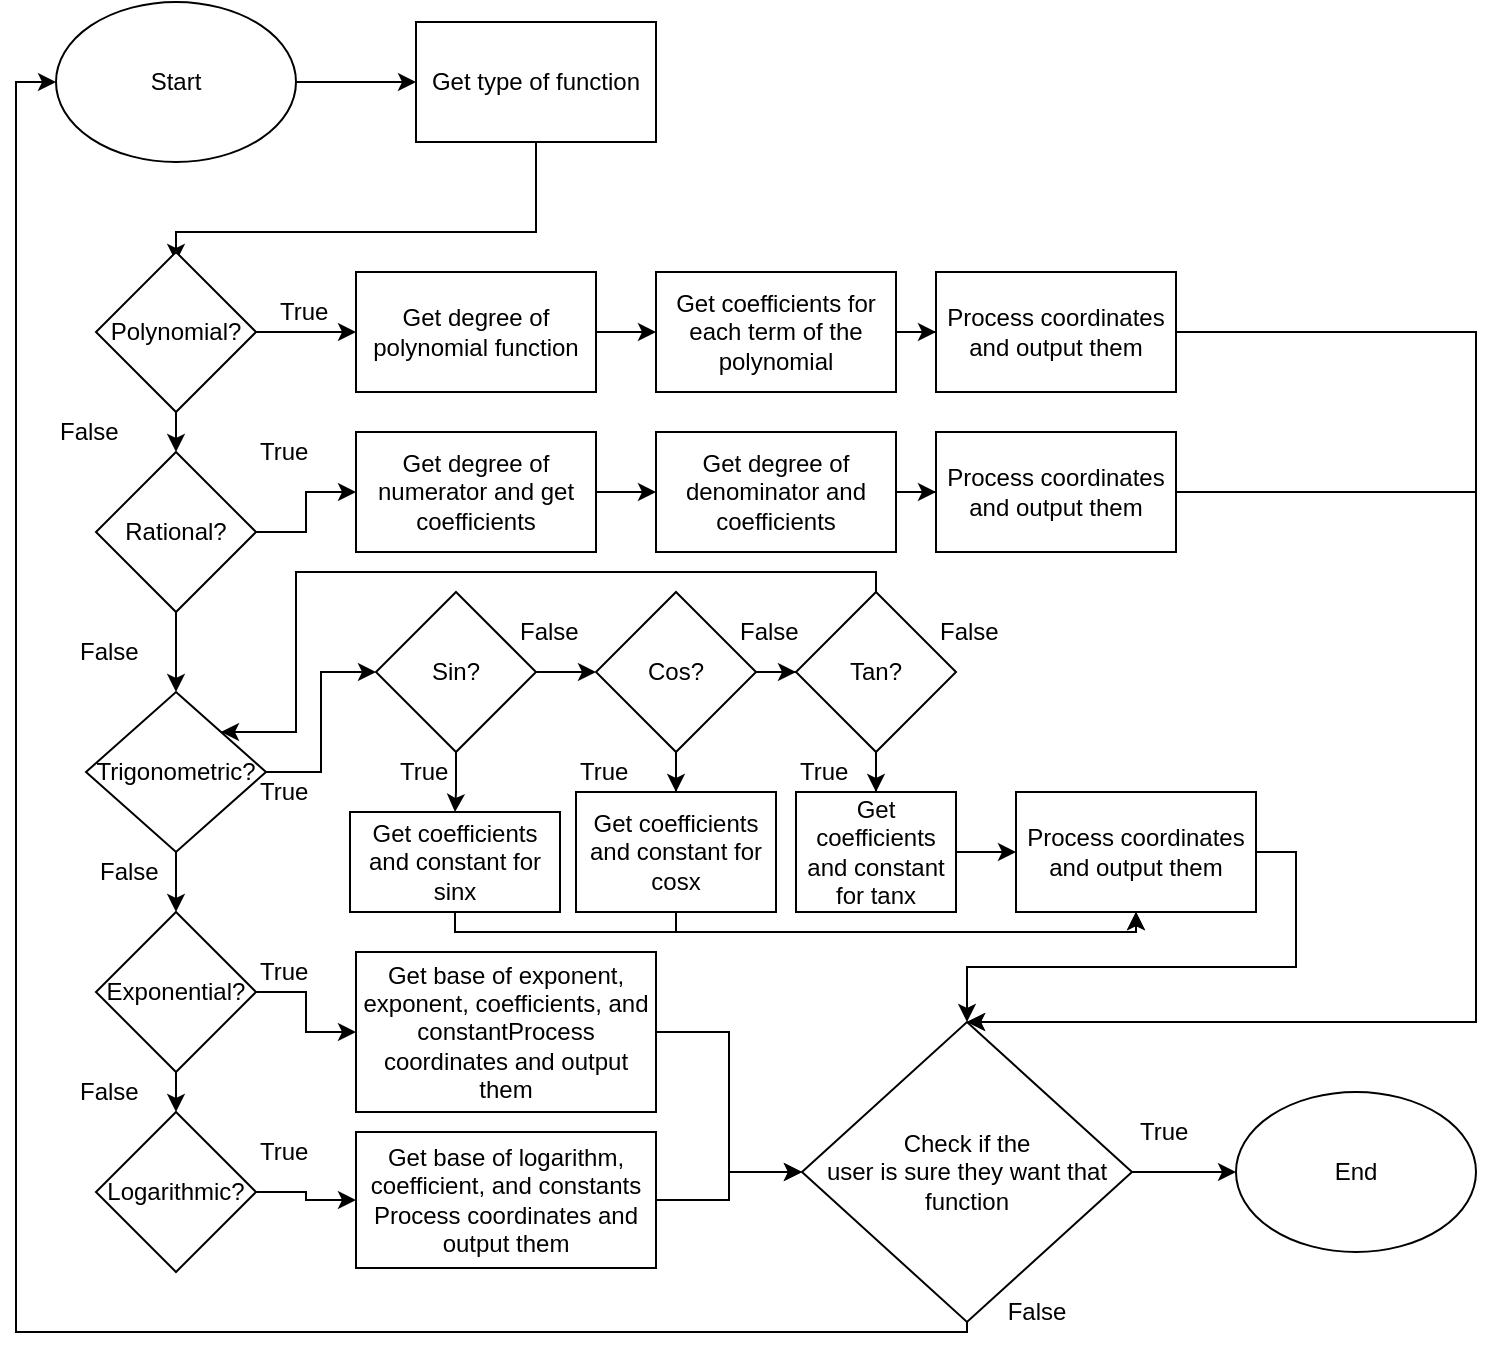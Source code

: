 <mxfile version="12.3.6" type="github" pages="1">
  <diagram id="Ebnv-GKzkVtxkwz2iY0m" name="Page-1">
    <mxGraphModel dx="854" dy="387" grid="1" gridSize="10" guides="1" tooltips="1" connect="1" arrows="1" fold="1" page="1" pageScale="1" pageWidth="827" pageHeight="1169" math="0" shadow="0">
      <root>
        <mxCell id="0"/>
        <mxCell id="1" parent="0"/>
        <mxCell id="7R_Q3HYDPxwGgVOjUDGD-1" value="" style="edgeStyle=orthogonalEdgeStyle;rounded=0;orthogonalLoop=1;jettySize=auto;html=1;" edge="1" parent="1" source="7R_Q3HYDPxwGgVOjUDGD-2" target="7R_Q3HYDPxwGgVOjUDGD-25">
          <mxGeometry relative="1" as="geometry"/>
        </mxCell>
        <mxCell id="7R_Q3HYDPxwGgVOjUDGD-2" value="Start" style="ellipse;whiteSpace=wrap;html=1;" vertex="1" parent="1">
          <mxGeometry x="60" y="35" width="120" height="80" as="geometry"/>
        </mxCell>
        <mxCell id="7R_Q3HYDPxwGgVOjUDGD-3" style="edgeStyle=orthogonalEdgeStyle;rounded=0;orthogonalLoop=1;jettySize=auto;html=1;exitX=1;exitY=0.5;exitDx=0;exitDy=0;entryX=0;entryY=0.5;entryDx=0;entryDy=0;" edge="1" parent="1" source="7R_Q3HYDPxwGgVOjUDGD-4" target="7R_Q3HYDPxwGgVOjUDGD-6">
          <mxGeometry relative="1" as="geometry"/>
        </mxCell>
        <mxCell id="7R_Q3HYDPxwGgVOjUDGD-4" value="Get degree of polynomial function" style="rounded=0;whiteSpace=wrap;html=1;" vertex="1" parent="1">
          <mxGeometry x="210" y="170" width="120" height="60" as="geometry"/>
        </mxCell>
        <mxCell id="7R_Q3HYDPxwGgVOjUDGD-5" style="edgeStyle=orthogonalEdgeStyle;rounded=0;orthogonalLoop=1;jettySize=auto;html=1;entryX=0;entryY=0.5;entryDx=0;entryDy=0;" edge="1" parent="1" source="7R_Q3HYDPxwGgVOjUDGD-6" target="7R_Q3HYDPxwGgVOjUDGD-69">
          <mxGeometry relative="1" as="geometry"/>
        </mxCell>
        <mxCell id="7R_Q3HYDPxwGgVOjUDGD-6" value="Get coefficients for each term of the polynomial" style="rounded=0;whiteSpace=wrap;html=1;" vertex="1" parent="1">
          <mxGeometry x="360" y="170" width="120" height="60" as="geometry"/>
        </mxCell>
        <mxCell id="7R_Q3HYDPxwGgVOjUDGD-7" style="edgeStyle=orthogonalEdgeStyle;rounded=0;orthogonalLoop=1;jettySize=auto;html=1;entryX=0;entryY=0.5;entryDx=0;entryDy=0;" edge="1" parent="1" source="7R_Q3HYDPxwGgVOjUDGD-8" target="7R_Q3HYDPxwGgVOjUDGD-10">
          <mxGeometry relative="1" as="geometry"/>
        </mxCell>
        <mxCell id="7R_Q3HYDPxwGgVOjUDGD-8" value="Get degree of numerator and get coefficients" style="rounded=0;whiteSpace=wrap;html=1;" vertex="1" parent="1">
          <mxGeometry x="210" y="250" width="120" height="60" as="geometry"/>
        </mxCell>
        <mxCell id="7R_Q3HYDPxwGgVOjUDGD-9" style="edgeStyle=orthogonalEdgeStyle;rounded=0;orthogonalLoop=1;jettySize=auto;html=1;entryX=0;entryY=0.5;entryDx=0;entryDy=0;" edge="1" parent="1" source="7R_Q3HYDPxwGgVOjUDGD-10" target="7R_Q3HYDPxwGgVOjUDGD-67">
          <mxGeometry relative="1" as="geometry"/>
        </mxCell>
        <mxCell id="7R_Q3HYDPxwGgVOjUDGD-10" value="Get degree of denominator and coefficients" style="rounded=0;whiteSpace=wrap;html=1;" vertex="1" parent="1">
          <mxGeometry x="360" y="250" width="120" height="60" as="geometry"/>
        </mxCell>
        <mxCell id="7R_Q3HYDPxwGgVOjUDGD-11" style="edgeStyle=orthogonalEdgeStyle;rounded=0;orthogonalLoop=1;jettySize=auto;html=1;entryX=0.5;entryY=1;entryDx=0;entryDy=0;" edge="1" parent="1" source="7R_Q3HYDPxwGgVOjUDGD-12" target="7R_Q3HYDPxwGgVOjUDGD-65">
          <mxGeometry relative="1" as="geometry">
            <Array as="points">
              <mxPoint x="260" y="500"/>
              <mxPoint x="600" y="500"/>
            </Array>
          </mxGeometry>
        </mxCell>
        <mxCell id="7R_Q3HYDPxwGgVOjUDGD-12" value="Get coefficients and constant for sinx" style="rounded=0;whiteSpace=wrap;html=1;" vertex="1" parent="1">
          <mxGeometry x="207" y="440" width="105" height="50" as="geometry"/>
        </mxCell>
        <mxCell id="7R_Q3HYDPxwGgVOjUDGD-13" style="edgeStyle=orthogonalEdgeStyle;rounded=0;orthogonalLoop=1;jettySize=auto;html=1;entryX=0.5;entryY=1;entryDx=0;entryDy=0;" edge="1" parent="1" source="7R_Q3HYDPxwGgVOjUDGD-14" target="7R_Q3HYDPxwGgVOjUDGD-65">
          <mxGeometry relative="1" as="geometry">
            <Array as="points">
              <mxPoint x="370" y="500"/>
              <mxPoint x="600" y="500"/>
            </Array>
          </mxGeometry>
        </mxCell>
        <mxCell id="7R_Q3HYDPxwGgVOjUDGD-14" value="Get coefficients and constant for cosx" style="rounded=0;whiteSpace=wrap;html=1;" vertex="1" parent="1">
          <mxGeometry x="320" y="430" width="100" height="60" as="geometry"/>
        </mxCell>
        <mxCell id="7R_Q3HYDPxwGgVOjUDGD-15" style="edgeStyle=orthogonalEdgeStyle;rounded=0;orthogonalLoop=1;jettySize=auto;html=1;exitX=1;exitY=0.5;exitDx=0;exitDy=0;entryX=0;entryY=0.5;entryDx=0;entryDy=0;" edge="1" parent="1" source="7R_Q3HYDPxwGgVOjUDGD-16" target="7R_Q3HYDPxwGgVOjUDGD-65">
          <mxGeometry relative="1" as="geometry"/>
        </mxCell>
        <mxCell id="7R_Q3HYDPxwGgVOjUDGD-16" value="&lt;span style=&quot;white-space: normal&quot;&gt;Get coefficients and constant for tanx&lt;/span&gt;" style="rounded=0;whiteSpace=wrap;html=1;" vertex="1" parent="1">
          <mxGeometry x="430" y="430" width="80" height="60" as="geometry"/>
        </mxCell>
        <mxCell id="7R_Q3HYDPxwGgVOjUDGD-17" style="edgeStyle=orthogonalEdgeStyle;rounded=0;orthogonalLoop=1;jettySize=auto;html=1;entryX=0;entryY=0.5;entryDx=0;entryDy=0;" edge="1" parent="1" source="7R_Q3HYDPxwGgVOjUDGD-18" target="7R_Q3HYDPxwGgVOjUDGD-21">
          <mxGeometry relative="1" as="geometry"/>
        </mxCell>
        <mxCell id="7R_Q3HYDPxwGgVOjUDGD-18" value="Get base of logarithm, coefficient, and constants&lt;br&gt;Process coordinates and output them" style="rounded=0;whiteSpace=wrap;html=1;" vertex="1" parent="1">
          <mxGeometry x="210" y="600" width="150" height="68" as="geometry"/>
        </mxCell>
        <mxCell id="7R_Q3HYDPxwGgVOjUDGD-19" value="" style="edgeStyle=orthogonalEdgeStyle;rounded=0;orthogonalLoop=1;jettySize=auto;html=1;" edge="1" parent="1" source="7R_Q3HYDPxwGgVOjUDGD-21" target="7R_Q3HYDPxwGgVOjUDGD-22">
          <mxGeometry relative="1" as="geometry">
            <mxPoint x="545" y="1000" as="targetPoint"/>
          </mxGeometry>
        </mxCell>
        <mxCell id="7R_Q3HYDPxwGgVOjUDGD-20" style="edgeStyle=orthogonalEdgeStyle;rounded=0;orthogonalLoop=1;jettySize=auto;html=1;entryX=0;entryY=0.5;entryDx=0;entryDy=0;" edge="1" parent="1" source="7R_Q3HYDPxwGgVOjUDGD-21" target="7R_Q3HYDPxwGgVOjUDGD-2">
          <mxGeometry relative="1" as="geometry">
            <Array as="points">
              <mxPoint x="516" y="700"/>
              <mxPoint x="40" y="700"/>
              <mxPoint x="40" y="75"/>
            </Array>
          </mxGeometry>
        </mxCell>
        <mxCell id="7R_Q3HYDPxwGgVOjUDGD-21" value="Check if the &lt;br&gt;user is sure they want that function" style="rhombus;whiteSpace=wrap;html=1;" vertex="1" parent="1">
          <mxGeometry x="433" y="545" width="165" height="150" as="geometry"/>
        </mxCell>
        <mxCell id="7R_Q3HYDPxwGgVOjUDGD-22" value="End" style="ellipse;whiteSpace=wrap;html=1;" vertex="1" parent="1">
          <mxGeometry x="650" y="580" width="120" height="80" as="geometry"/>
        </mxCell>
        <mxCell id="7R_Q3HYDPxwGgVOjUDGD-23" value="True" style="text;html=1;resizable=0;points=[];autosize=1;align=left;verticalAlign=top;spacingTop=-4;" vertex="1" parent="1">
          <mxGeometry x="600" y="590" width="40" height="20" as="geometry"/>
        </mxCell>
        <mxCell id="7R_Q3HYDPxwGgVOjUDGD-24" style="edgeStyle=orthogonalEdgeStyle;rounded=0;orthogonalLoop=1;jettySize=auto;html=1;exitX=0.5;exitY=1;exitDx=0;exitDy=0;entryX=0;entryY=0.5;entryDx=0;entryDy=0;" edge="1" parent="1" source="7R_Q3HYDPxwGgVOjUDGD-25">
          <mxGeometry relative="1" as="geometry">
            <mxPoint x="300" y="135" as="sourcePoint"/>
            <mxPoint x="120" y="165" as="targetPoint"/>
            <Array as="points">
              <mxPoint x="300" y="150"/>
              <mxPoint x="120" y="150"/>
            </Array>
          </mxGeometry>
        </mxCell>
        <mxCell id="7R_Q3HYDPxwGgVOjUDGD-25" value="Get type of function" style="rounded=0;whiteSpace=wrap;html=1;" vertex="1" parent="1">
          <mxGeometry x="240" y="45" width="120" height="60" as="geometry"/>
        </mxCell>
        <mxCell id="7R_Q3HYDPxwGgVOjUDGD-26" style="edgeStyle=orthogonalEdgeStyle;rounded=0;orthogonalLoop=1;jettySize=auto;html=1;entryX=0;entryY=0.5;entryDx=0;entryDy=0;" edge="1" parent="1" source="7R_Q3HYDPxwGgVOjUDGD-28" target="7R_Q3HYDPxwGgVOjUDGD-4">
          <mxGeometry relative="1" as="geometry"/>
        </mxCell>
        <mxCell id="7R_Q3HYDPxwGgVOjUDGD-27" style="edgeStyle=orthogonalEdgeStyle;rounded=0;orthogonalLoop=1;jettySize=auto;html=1;exitX=1;exitY=0.5;exitDx=0;exitDy=0;entryX=0.5;entryY=0;entryDx=0;entryDy=0;" edge="1" parent="1" source="7R_Q3HYDPxwGgVOjUDGD-28" target="7R_Q3HYDPxwGgVOjUDGD-31">
          <mxGeometry relative="1" as="geometry"/>
        </mxCell>
        <mxCell id="7R_Q3HYDPxwGgVOjUDGD-28" value="Polynomial?" style="rhombus;whiteSpace=wrap;html=1;direction=south;" vertex="1" parent="1">
          <mxGeometry x="80" y="160" width="80" height="80" as="geometry"/>
        </mxCell>
        <mxCell id="7R_Q3HYDPxwGgVOjUDGD-29" style="edgeStyle=orthogonalEdgeStyle;rounded=0;orthogonalLoop=1;jettySize=auto;html=1;" edge="1" parent="1" source="7R_Q3HYDPxwGgVOjUDGD-31" target="7R_Q3HYDPxwGgVOjUDGD-8">
          <mxGeometry relative="1" as="geometry"/>
        </mxCell>
        <mxCell id="7R_Q3HYDPxwGgVOjUDGD-30" style="edgeStyle=orthogonalEdgeStyle;rounded=0;orthogonalLoop=1;jettySize=auto;html=1;entryX=0.5;entryY=0;entryDx=0;entryDy=0;" edge="1" parent="1" source="7R_Q3HYDPxwGgVOjUDGD-31" target="7R_Q3HYDPxwGgVOjUDGD-34">
          <mxGeometry relative="1" as="geometry"/>
        </mxCell>
        <mxCell id="7R_Q3HYDPxwGgVOjUDGD-31" value="Rational?" style="rhombus;whiteSpace=wrap;html=1;" vertex="1" parent="1">
          <mxGeometry x="80" y="260" width="80" height="80" as="geometry"/>
        </mxCell>
        <mxCell id="7R_Q3HYDPxwGgVOjUDGD-32" style="edgeStyle=orthogonalEdgeStyle;rounded=0;orthogonalLoop=1;jettySize=auto;html=1;entryX=0.5;entryY=0;entryDx=0;entryDy=0;" edge="1" parent="1" source="7R_Q3HYDPxwGgVOjUDGD-34" target="7R_Q3HYDPxwGgVOjUDGD-37">
          <mxGeometry relative="1" as="geometry"/>
        </mxCell>
        <mxCell id="7R_Q3HYDPxwGgVOjUDGD-33" style="edgeStyle=orthogonalEdgeStyle;rounded=0;orthogonalLoop=1;jettySize=auto;html=1;entryX=0;entryY=0.5;entryDx=0;entryDy=0;" edge="1" parent="1" source="7R_Q3HYDPxwGgVOjUDGD-34" target="7R_Q3HYDPxwGgVOjUDGD-42">
          <mxGeometry relative="1" as="geometry"/>
        </mxCell>
        <mxCell id="7R_Q3HYDPxwGgVOjUDGD-34" value="Trigonometric?" style="rhombus;whiteSpace=wrap;html=1;" vertex="1" parent="1">
          <mxGeometry x="75" y="380" width="90" height="80" as="geometry"/>
        </mxCell>
        <mxCell id="7R_Q3HYDPxwGgVOjUDGD-35" style="edgeStyle=orthogonalEdgeStyle;rounded=0;orthogonalLoop=1;jettySize=auto;html=1;exitX=0.5;exitY=1;exitDx=0;exitDy=0;entryX=0.5;entryY=0;entryDx=0;entryDy=0;" edge="1" parent="1" source="7R_Q3HYDPxwGgVOjUDGD-37" target="7R_Q3HYDPxwGgVOjUDGD-39">
          <mxGeometry relative="1" as="geometry"/>
        </mxCell>
        <mxCell id="7R_Q3HYDPxwGgVOjUDGD-36" style="edgeStyle=orthogonalEdgeStyle;rounded=0;orthogonalLoop=1;jettySize=auto;html=1;exitX=1;exitY=0.5;exitDx=0;exitDy=0;" edge="1" parent="1" source="7R_Q3HYDPxwGgVOjUDGD-37" target="7R_Q3HYDPxwGgVOjUDGD-71">
          <mxGeometry relative="1" as="geometry"/>
        </mxCell>
        <mxCell id="7R_Q3HYDPxwGgVOjUDGD-37" value="Exponential?" style="rhombus;whiteSpace=wrap;html=1;" vertex="1" parent="1">
          <mxGeometry x="80" y="490" width="80" height="80" as="geometry"/>
        </mxCell>
        <mxCell id="7R_Q3HYDPxwGgVOjUDGD-38" value="" style="edgeStyle=orthogonalEdgeStyle;rounded=0;orthogonalLoop=1;jettySize=auto;html=1;" edge="1" parent="1" source="7R_Q3HYDPxwGgVOjUDGD-39" target="7R_Q3HYDPxwGgVOjUDGD-18">
          <mxGeometry relative="1" as="geometry"/>
        </mxCell>
        <mxCell id="7R_Q3HYDPxwGgVOjUDGD-39" value="Logarithmic?" style="rhombus;whiteSpace=wrap;html=1;" vertex="1" parent="1">
          <mxGeometry x="80" y="590" width="80" height="80" as="geometry"/>
        </mxCell>
        <mxCell id="7R_Q3HYDPxwGgVOjUDGD-40" style="edgeStyle=orthogonalEdgeStyle;rounded=0;orthogonalLoop=1;jettySize=auto;html=1;entryX=0;entryY=0.5;entryDx=0;entryDy=0;" edge="1" parent="1" source="7R_Q3HYDPxwGgVOjUDGD-42" target="7R_Q3HYDPxwGgVOjUDGD-45">
          <mxGeometry relative="1" as="geometry"/>
        </mxCell>
        <mxCell id="7R_Q3HYDPxwGgVOjUDGD-41" style="edgeStyle=orthogonalEdgeStyle;rounded=0;orthogonalLoop=1;jettySize=auto;html=1;" edge="1" parent="1" source="7R_Q3HYDPxwGgVOjUDGD-42" target="7R_Q3HYDPxwGgVOjUDGD-12">
          <mxGeometry relative="1" as="geometry"/>
        </mxCell>
        <mxCell id="7R_Q3HYDPxwGgVOjUDGD-42" value="Sin?" style="rhombus;whiteSpace=wrap;html=1;" vertex="1" parent="1">
          <mxGeometry x="220" y="330" width="80" height="80" as="geometry"/>
        </mxCell>
        <mxCell id="7R_Q3HYDPxwGgVOjUDGD-43" style="edgeStyle=orthogonalEdgeStyle;rounded=0;orthogonalLoop=1;jettySize=auto;html=1;entryX=0;entryY=0.5;entryDx=0;entryDy=0;" edge="1" parent="1" source="7R_Q3HYDPxwGgVOjUDGD-45" target="7R_Q3HYDPxwGgVOjUDGD-48">
          <mxGeometry relative="1" as="geometry"/>
        </mxCell>
        <mxCell id="7R_Q3HYDPxwGgVOjUDGD-44" style="edgeStyle=orthogonalEdgeStyle;rounded=0;orthogonalLoop=1;jettySize=auto;html=1;entryX=0.5;entryY=0;entryDx=0;entryDy=0;" edge="1" parent="1" source="7R_Q3HYDPxwGgVOjUDGD-45" target="7R_Q3HYDPxwGgVOjUDGD-14">
          <mxGeometry relative="1" as="geometry"/>
        </mxCell>
        <mxCell id="7R_Q3HYDPxwGgVOjUDGD-45" value="Cos?" style="rhombus;whiteSpace=wrap;html=1;" vertex="1" parent="1">
          <mxGeometry x="330" y="330" width="80" height="80" as="geometry"/>
        </mxCell>
        <mxCell id="7R_Q3HYDPxwGgVOjUDGD-46" style="edgeStyle=orthogonalEdgeStyle;rounded=0;orthogonalLoop=1;jettySize=auto;html=1;entryX=1;entryY=0;entryDx=0;entryDy=0;" edge="1" parent="1" source="7R_Q3HYDPxwGgVOjUDGD-48" target="7R_Q3HYDPxwGgVOjUDGD-34">
          <mxGeometry relative="1" as="geometry">
            <mxPoint x="160" y="430" as="targetPoint"/>
            <Array as="points">
              <mxPoint x="470" y="320"/>
              <mxPoint x="180" y="320"/>
              <mxPoint x="180" y="400"/>
            </Array>
          </mxGeometry>
        </mxCell>
        <mxCell id="7R_Q3HYDPxwGgVOjUDGD-47" style="edgeStyle=orthogonalEdgeStyle;rounded=0;orthogonalLoop=1;jettySize=auto;html=1;" edge="1" parent="1" source="7R_Q3HYDPxwGgVOjUDGD-48" target="7R_Q3HYDPxwGgVOjUDGD-16">
          <mxGeometry relative="1" as="geometry"/>
        </mxCell>
        <mxCell id="7R_Q3HYDPxwGgVOjUDGD-48" value="Tan?" style="rhombus;whiteSpace=wrap;html=1;" vertex="1" parent="1">
          <mxGeometry x="430" y="330" width="80" height="80" as="geometry"/>
        </mxCell>
        <mxCell id="7R_Q3HYDPxwGgVOjUDGD-49" value="True" style="text;html=1;resizable=0;points=[];autosize=1;align=left;verticalAlign=top;spacingTop=-4;" vertex="1" parent="1">
          <mxGeometry x="170" y="180" width="40" height="20" as="geometry"/>
        </mxCell>
        <mxCell id="7R_Q3HYDPxwGgVOjUDGD-50" value="True" style="text;html=1;resizable=0;points=[];autosize=1;align=left;verticalAlign=top;spacingTop=-4;" vertex="1" parent="1">
          <mxGeometry x="160" y="420" width="40" height="20" as="geometry"/>
        </mxCell>
        <mxCell id="7R_Q3HYDPxwGgVOjUDGD-51" value="True" style="text;html=1;resizable=0;points=[];autosize=1;align=left;verticalAlign=top;spacingTop=-4;" vertex="1" parent="1">
          <mxGeometry x="230" y="410" width="40" height="20" as="geometry"/>
        </mxCell>
        <mxCell id="7R_Q3HYDPxwGgVOjUDGD-52" value="True" style="text;html=1;resizable=0;points=[];autosize=1;align=left;verticalAlign=top;spacingTop=-4;" vertex="1" parent="1">
          <mxGeometry x="160" y="510" width="40" height="20" as="geometry"/>
        </mxCell>
        <mxCell id="7R_Q3HYDPxwGgVOjUDGD-53" value="True" style="text;html=1;resizable=0;points=[];autosize=1;align=left;verticalAlign=top;spacingTop=-4;" vertex="1" parent="1">
          <mxGeometry x="160" y="600" width="40" height="20" as="geometry"/>
        </mxCell>
        <mxCell id="7R_Q3HYDPxwGgVOjUDGD-54" value="True" style="text;html=1;resizable=0;points=[];autosize=1;align=left;verticalAlign=top;spacingTop=-4;" vertex="1" parent="1">
          <mxGeometry x="320" y="410" width="40" height="20" as="geometry"/>
        </mxCell>
        <mxCell id="7R_Q3HYDPxwGgVOjUDGD-55" value="True" style="text;html=1;resizable=0;points=[];autosize=1;align=left;verticalAlign=top;spacingTop=-4;" vertex="1" parent="1">
          <mxGeometry x="160" y="250" width="40" height="20" as="geometry"/>
        </mxCell>
        <mxCell id="7R_Q3HYDPxwGgVOjUDGD-56" value="True" style="text;html=1;resizable=0;points=[];autosize=1;align=left;verticalAlign=top;spacingTop=-4;" vertex="1" parent="1">
          <mxGeometry x="430" y="410" width="40" height="20" as="geometry"/>
        </mxCell>
        <mxCell id="7R_Q3HYDPxwGgVOjUDGD-57" value="False" style="text;html=1;resizable=0;points=[];autosize=1;align=left;verticalAlign=top;spacingTop=-4;" vertex="1" parent="1">
          <mxGeometry x="70" y="570" width="40" height="20" as="geometry"/>
        </mxCell>
        <mxCell id="7R_Q3HYDPxwGgVOjUDGD-58" value="False" style="text;html=1;resizable=0;points=[];autosize=1;align=left;verticalAlign=top;spacingTop=-4;" vertex="1" parent="1">
          <mxGeometry x="80" y="460" width="40" height="20" as="geometry"/>
        </mxCell>
        <mxCell id="7R_Q3HYDPxwGgVOjUDGD-59" value="False" style="text;html=1;resizable=0;points=[];autosize=1;align=left;verticalAlign=top;spacingTop=-4;" vertex="1" parent="1">
          <mxGeometry x="70" y="350" width="40" height="20" as="geometry"/>
        </mxCell>
        <mxCell id="7R_Q3HYDPxwGgVOjUDGD-60" value="False" style="text;html=1;resizable=0;points=[];autosize=1;align=left;verticalAlign=top;spacingTop=-4;" vertex="1" parent="1">
          <mxGeometry x="60" y="240" width="40" height="20" as="geometry"/>
        </mxCell>
        <mxCell id="7R_Q3HYDPxwGgVOjUDGD-61" value="False" style="text;html=1;resizable=0;points=[];autosize=1;align=left;verticalAlign=top;spacingTop=-4;" vertex="1" parent="1">
          <mxGeometry x="290" y="340" width="40" height="20" as="geometry"/>
        </mxCell>
        <mxCell id="7R_Q3HYDPxwGgVOjUDGD-62" value="False" style="text;html=1;resizable=0;points=[];autosize=1;align=left;verticalAlign=top;spacingTop=-4;" vertex="1" parent="1">
          <mxGeometry x="400" y="340" width="40" height="20" as="geometry"/>
        </mxCell>
        <mxCell id="7R_Q3HYDPxwGgVOjUDGD-63" value="False" style="text;html=1;resizable=0;points=[];autosize=1;align=left;verticalAlign=top;spacingTop=-4;" vertex="1" parent="1">
          <mxGeometry x="500" y="340" width="40" height="20" as="geometry"/>
        </mxCell>
        <mxCell id="7R_Q3HYDPxwGgVOjUDGD-64" style="edgeStyle=orthogonalEdgeStyle;rounded=0;orthogonalLoop=1;jettySize=auto;html=1;exitX=1;exitY=0.5;exitDx=0;exitDy=0;" edge="1" parent="1" source="7R_Q3HYDPxwGgVOjUDGD-65" target="7R_Q3HYDPxwGgVOjUDGD-21">
          <mxGeometry relative="1" as="geometry"/>
        </mxCell>
        <mxCell id="7R_Q3HYDPxwGgVOjUDGD-65" value="&lt;span style=&quot;white-space: normal&quot;&gt;Process coordinates and output them&lt;/span&gt;" style="rounded=0;whiteSpace=wrap;html=1;" vertex="1" parent="1">
          <mxGeometry x="540" y="430" width="120" height="60" as="geometry"/>
        </mxCell>
        <mxCell id="7R_Q3HYDPxwGgVOjUDGD-66" style="edgeStyle=orthogonalEdgeStyle;rounded=0;orthogonalLoop=1;jettySize=auto;html=1;entryX=0.5;entryY=0;entryDx=0;entryDy=0;" edge="1" parent="1" source="7R_Q3HYDPxwGgVOjUDGD-67" target="7R_Q3HYDPxwGgVOjUDGD-21">
          <mxGeometry relative="1" as="geometry">
            <Array as="points">
              <mxPoint x="770" y="280"/>
              <mxPoint x="770" y="545"/>
            </Array>
          </mxGeometry>
        </mxCell>
        <mxCell id="7R_Q3HYDPxwGgVOjUDGD-67" value="&lt;span style=&quot;white-space: normal&quot;&gt;Process coordinates and output them&lt;/span&gt;" style="rounded=0;whiteSpace=wrap;html=1;" vertex="1" parent="1">
          <mxGeometry x="500" y="250" width="120" height="60" as="geometry"/>
        </mxCell>
        <mxCell id="7R_Q3HYDPxwGgVOjUDGD-68" style="edgeStyle=orthogonalEdgeStyle;rounded=0;orthogonalLoop=1;jettySize=auto;html=1;entryX=0.5;entryY=0;entryDx=0;entryDy=0;" edge="1" parent="1" source="7R_Q3HYDPxwGgVOjUDGD-69" target="7R_Q3HYDPxwGgVOjUDGD-21">
          <mxGeometry relative="1" as="geometry">
            <Array as="points">
              <mxPoint x="770" y="200"/>
              <mxPoint x="770" y="545"/>
            </Array>
          </mxGeometry>
        </mxCell>
        <mxCell id="7R_Q3HYDPxwGgVOjUDGD-69" value="&lt;span style=&quot;white-space: normal&quot;&gt;Process coordinates and output them&lt;/span&gt;" style="rounded=0;whiteSpace=wrap;html=1;" vertex="1" parent="1">
          <mxGeometry x="500" y="170" width="120" height="60" as="geometry"/>
        </mxCell>
        <mxCell id="7R_Q3HYDPxwGgVOjUDGD-70" style="edgeStyle=orthogonalEdgeStyle;rounded=0;orthogonalLoop=1;jettySize=auto;html=1;entryX=0;entryY=0.5;entryDx=0;entryDy=0;" edge="1" parent="1" source="7R_Q3HYDPxwGgVOjUDGD-71" target="7R_Q3HYDPxwGgVOjUDGD-21">
          <mxGeometry relative="1" as="geometry"/>
        </mxCell>
        <mxCell id="7R_Q3HYDPxwGgVOjUDGD-71" value="&lt;span style=&quot;text-align: left&quot;&gt;Get base of exponent, exponent, coefficients, and constantProcess coordinates and output them&lt;/span&gt;" style="rounded=0;whiteSpace=wrap;html=1;" vertex="1" parent="1">
          <mxGeometry x="210" y="510" width="150" height="80" as="geometry"/>
        </mxCell>
        <mxCell id="7R_Q3HYDPxwGgVOjUDGD-72" value="False" style="text;html=1;align=center;verticalAlign=middle;resizable=0;points=[];;autosize=1;" vertex="1" parent="1">
          <mxGeometry x="530" y="680" width="40" height="20" as="geometry"/>
        </mxCell>
      </root>
    </mxGraphModel>
  </diagram>
</mxfile>
